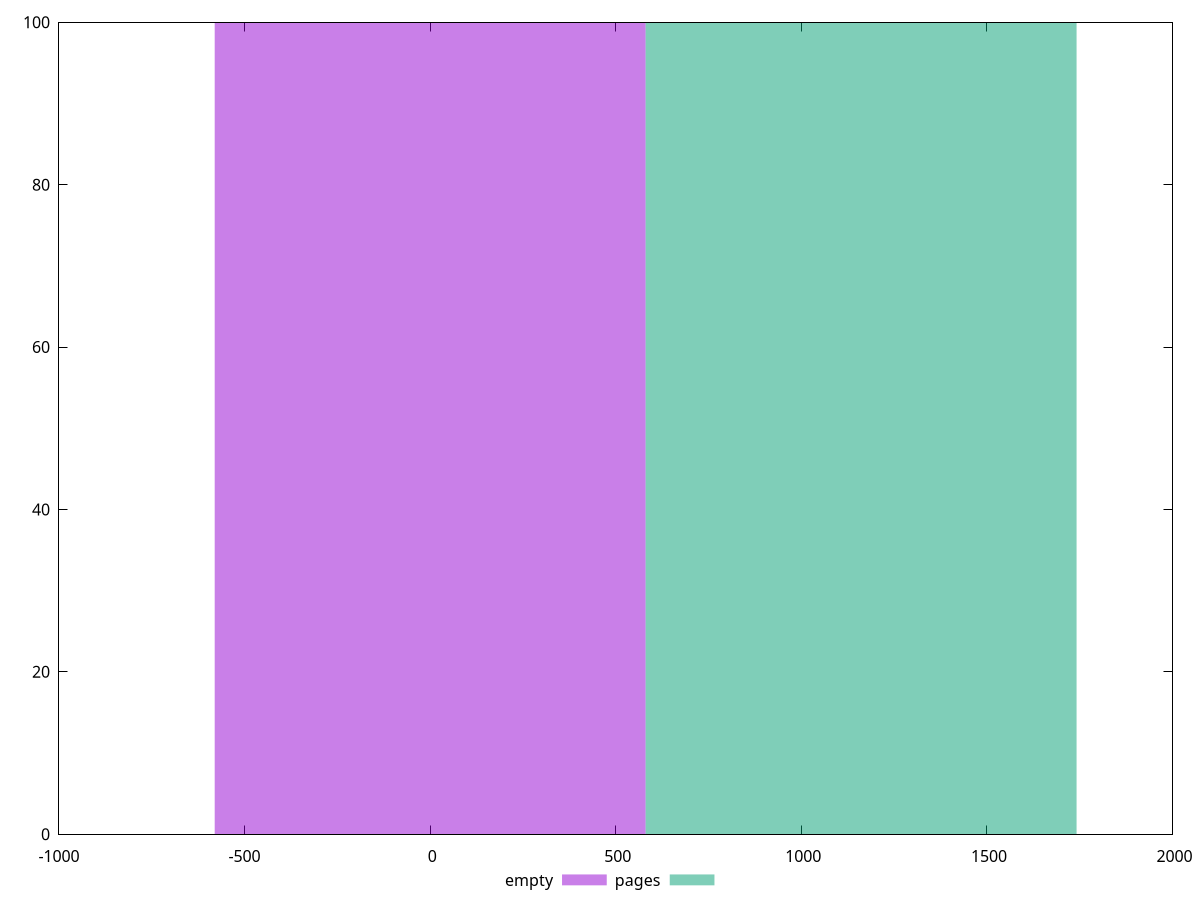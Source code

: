 reset
set terminal svg size 640, 500 enhanced background rgb 'white'
set output "reprap/render-blocking-resources/comparison/histogram/0_vs_1.svg"

$empty <<EOF
0 100
EOF

$pages <<EOF
1161.0370658807096 100
EOF

set key outside below
set boxwidth 1161.0370658807096
set yrange [0:100]
set style fill transparent solid 0.5 noborder

plot \
  $empty title "empty" with boxes, \
  $pages title "pages" with boxes, \


reset